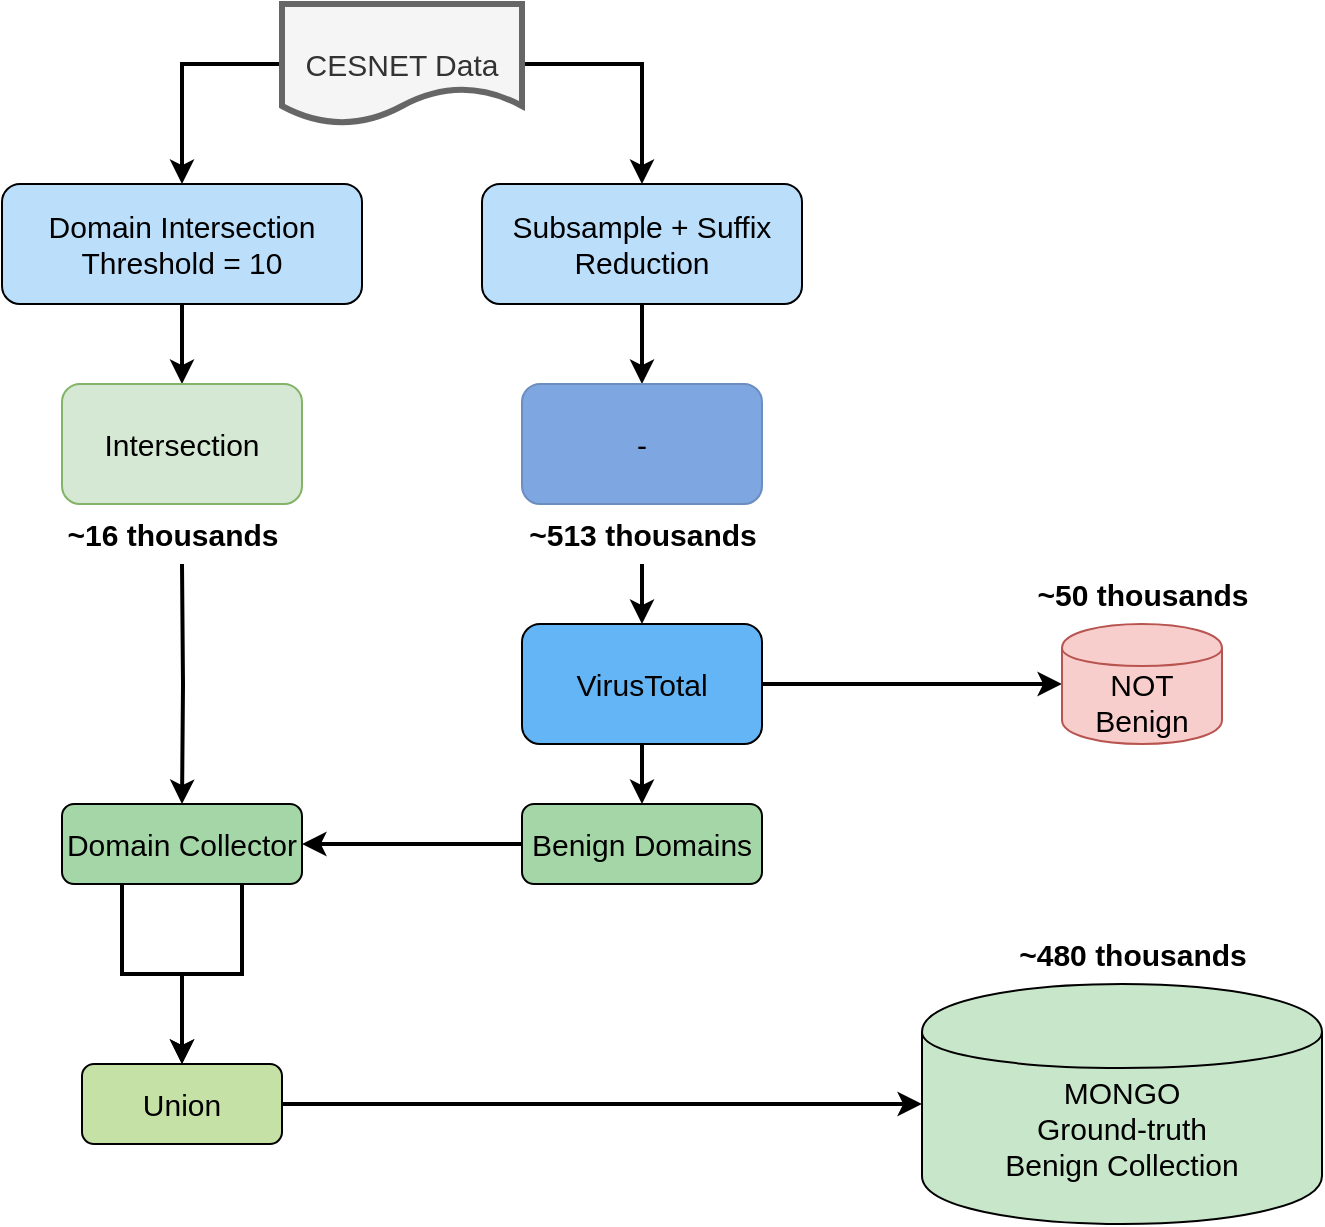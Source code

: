 <mxfile version="26.2.14">
  <diagram name="Page-1" id="seHRogNDZQaI1e7ZAWpB">
    <mxGraphModel dx="1426" dy="791" grid="1" gridSize="10" guides="1" tooltips="1" connect="1" arrows="1" fold="1" page="1" pageScale="1" pageWidth="850" pageHeight="1100" math="0" shadow="0">
      <root>
        <mxCell id="0" />
        <mxCell id="1" parent="0" />
        <mxCell id="WM52SfR1Ulj_I4Flve7S-1" style="rounded=0;orthogonalLoop=1;jettySize=auto;html=1;exitX=0;exitY=0.5;exitDx=0;exitDy=0;edgeStyle=orthogonalEdgeStyle;strokeWidth=2;" edge="1" parent="1" source="WM52SfR1Ulj_I4Flve7S-3" target="WM52SfR1Ulj_I4Flve7S-5">
          <mxGeometry relative="1" as="geometry" />
        </mxCell>
        <mxCell id="WM52SfR1Ulj_I4Flve7S-2" style="edgeStyle=orthogonalEdgeStyle;rounded=0;orthogonalLoop=1;jettySize=auto;html=1;exitX=1;exitY=0.5;exitDx=0;exitDy=0;strokeWidth=2;" edge="1" parent="1" source="WM52SfR1Ulj_I4Flve7S-3" target="WM52SfR1Ulj_I4Flve7S-7">
          <mxGeometry relative="1" as="geometry" />
        </mxCell>
        <mxCell id="WM52SfR1Ulj_I4Flve7S-3" value="&lt;font&gt;&lt;span&gt;CESNET Data&lt;/span&gt;&lt;/font&gt;" style="shape=document;whiteSpace=wrap;html=1;strokeWidth=3;fontSize=15;fontStyle=0;fillColor=#f5f5f5;fontColor=#333333;strokeColor=#666666;" vertex="1" parent="1">
          <mxGeometry x="240" y="90" width="120" height="60" as="geometry" />
        </mxCell>
        <mxCell id="WM52SfR1Ulj_I4Flve7S-4" style="edgeStyle=orthogonalEdgeStyle;rounded=0;orthogonalLoop=1;jettySize=auto;html=1;exitX=0.5;exitY=1;exitDx=0;exitDy=0;entryX=0.5;entryY=0;entryDx=0;entryDy=0;strokeWidth=2;" edge="1" parent="1" source="WM52SfR1Ulj_I4Flve7S-5">
          <mxGeometry relative="1" as="geometry">
            <mxPoint x="190" y="280" as="targetPoint" />
          </mxGeometry>
        </mxCell>
        <mxCell id="WM52SfR1Ulj_I4Flve7S-5" value="Domain Intersection&lt;div&gt;Threshold = 10&lt;/div&gt;" style="rounded=1;whiteSpace=wrap;html=1;fillColor=#bbdefb;fontSize=15;fontStyle=0" vertex="1" parent="1">
          <mxGeometry x="100" y="180" width="180" height="60" as="geometry" />
        </mxCell>
        <mxCell id="WM52SfR1Ulj_I4Flve7S-6" style="edgeStyle=orthogonalEdgeStyle;rounded=0;orthogonalLoop=1;jettySize=auto;html=1;exitX=0.5;exitY=1;exitDx=0;exitDy=0;strokeWidth=2;entryX=0.5;entryY=0;entryDx=0;entryDy=0;" edge="1" parent="1" source="WM52SfR1Ulj_I4Flve7S-7" target="WM52SfR1Ulj_I4Flve7S-26">
          <mxGeometry relative="1" as="geometry" />
        </mxCell>
        <mxCell id="WM52SfR1Ulj_I4Flve7S-7" value="Subsample + Suffix Reduction" style="rounded=1;whiteSpace=wrap;html=1;fillColor=#bbdefb;fontSize=15;fontStyle=0" vertex="1" parent="1">
          <mxGeometry x="340" y="180" width="160" height="60" as="geometry" />
        </mxCell>
        <mxCell id="WM52SfR1Ulj_I4Flve7S-8" style="edgeStyle=orthogonalEdgeStyle;rounded=0;orthogonalLoop=1;jettySize=auto;html=1;entryX=0.5;entryY=0;entryDx=0;entryDy=0;strokeWidth=2;" edge="1" parent="1" target="WM52SfR1Ulj_I4Flve7S-11">
          <mxGeometry relative="1" as="geometry">
            <mxPoint x="190" y="370" as="sourcePoint" />
          </mxGeometry>
        </mxCell>
        <mxCell id="WM52SfR1Ulj_I4Flve7S-9" style="edgeStyle=orthogonalEdgeStyle;rounded=0;orthogonalLoop=1;jettySize=auto;html=1;exitX=0.25;exitY=1;exitDx=0;exitDy=0;entryX=0.5;entryY=0;entryDx=0;entryDy=0;strokeWidth=2;" edge="1" parent="1" source="WM52SfR1Ulj_I4Flve7S-11" target="WM52SfR1Ulj_I4Flve7S-18">
          <mxGeometry relative="1" as="geometry" />
        </mxCell>
        <mxCell id="WM52SfR1Ulj_I4Flve7S-10" style="edgeStyle=orthogonalEdgeStyle;rounded=0;orthogonalLoop=1;jettySize=auto;html=1;exitX=0.75;exitY=1;exitDx=0;exitDy=0;strokeWidth=2;entryX=0.5;entryY=0;entryDx=0;entryDy=0;" edge="1" parent="1" source="WM52SfR1Ulj_I4Flve7S-11" target="WM52SfR1Ulj_I4Flve7S-18">
          <mxGeometry relative="1" as="geometry">
            <mxPoint x="190" y="660" as="targetPoint" />
          </mxGeometry>
        </mxCell>
        <mxCell id="WM52SfR1Ulj_I4Flve7S-11" value="Domain Collector" style="rounded=1;whiteSpace=wrap;html=1;fillColor=#a5d6a7;fontSize=15;fontStyle=0" vertex="1" parent="1">
          <mxGeometry x="130" y="490" width="120" height="40" as="geometry" />
        </mxCell>
        <mxCell id="WM52SfR1Ulj_I4Flve7S-12" style="edgeStyle=orthogonalEdgeStyle;rounded=0;orthogonalLoop=1;jettySize=auto;html=1;exitX=0.5;exitY=1;exitDx=0;exitDy=0;strokeWidth=2;" edge="1" parent="1" source="WM52SfR1Ulj_I4Flve7S-14" target="WM52SfR1Ulj_I4Flve7S-16">
          <mxGeometry relative="1" as="geometry" />
        </mxCell>
        <mxCell id="WM52SfR1Ulj_I4Flve7S-13" style="edgeStyle=orthogonalEdgeStyle;rounded=0;orthogonalLoop=1;jettySize=auto;html=1;exitX=1;exitY=0.5;exitDx=0;exitDy=0;strokeWidth=2;" edge="1" parent="1" source="WM52SfR1Ulj_I4Flve7S-14" target="WM52SfR1Ulj_I4Flve7S-24">
          <mxGeometry relative="1" as="geometry" />
        </mxCell>
        <mxCell id="WM52SfR1Ulj_I4Flve7S-14" value="VirusTotal" style="rounded=1;whiteSpace=wrap;html=1;fillColor=#64b5f6;fontSize=15;fontStyle=0" vertex="1" parent="1">
          <mxGeometry x="360" y="400" width="120" height="60" as="geometry" />
        </mxCell>
        <mxCell id="WM52SfR1Ulj_I4Flve7S-15" style="edgeStyle=orthogonalEdgeStyle;rounded=0;orthogonalLoop=1;jettySize=auto;html=1;exitX=0;exitY=0.5;exitDx=0;exitDy=0;entryX=1;entryY=0.5;entryDx=0;entryDy=0;strokeWidth=2;" edge="1" parent="1" source="WM52SfR1Ulj_I4Flve7S-16" target="WM52SfR1Ulj_I4Flve7S-11">
          <mxGeometry relative="1" as="geometry" />
        </mxCell>
        <mxCell id="WM52SfR1Ulj_I4Flve7S-16" value="Benign Domains" style="rounded=1;whiteSpace=wrap;html=1;fillColor=#a5d6a7;fontSize=15;fontStyle=0" vertex="1" parent="1">
          <mxGeometry x="360" y="490" width="120" height="40" as="geometry" />
        </mxCell>
        <mxCell id="WM52SfR1Ulj_I4Flve7S-17" style="edgeStyle=orthogonalEdgeStyle;rounded=0;orthogonalLoop=1;jettySize=auto;html=1;strokeWidth=2;" edge="1" parent="1" source="WM52SfR1Ulj_I4Flve7S-18" target="WM52SfR1Ulj_I4Flve7S-19">
          <mxGeometry relative="1" as="geometry" />
        </mxCell>
        <mxCell id="WM52SfR1Ulj_I4Flve7S-18" value="Union" style="rounded=1;whiteSpace=wrap;html=1;fillColor=#c5e1a5;fontSize=15;fontStyle=0;strokeWidth=1;" vertex="1" parent="1">
          <mxGeometry x="140" y="620" width="100" height="40" as="geometry" />
        </mxCell>
        <mxCell id="WM52SfR1Ulj_I4Flve7S-19" value="MONGO&lt;div&gt;Ground-truth&lt;/div&gt;&lt;div&gt;Benign Collection&lt;br&gt;&lt;br&gt;&lt;/div&gt;" style="shape=cylinder;whiteSpace=wrap;html=1;fillColor=#c8e6c9;fontSize=15;fontStyle=0;verticalAlign=bottom;" vertex="1" parent="1">
          <mxGeometry x="560" y="580" width="200" height="120" as="geometry" />
        </mxCell>
        <mxCell id="WM52SfR1Ulj_I4Flve7S-20" value="&lt;font style=&quot;font-size: 15px;&quot;&gt;&lt;b&gt;~&lt;/b&gt;&lt;b&gt;16 thousands&lt;/b&gt;&lt;/font&gt;" style="text;html=1;align=center;verticalAlign=middle;resizable=0;points=[];autosize=1;strokeColor=none;fillColor=none;" vertex="1" parent="1">
          <mxGeometry x="120" y="340" width="130" height="30" as="geometry" />
        </mxCell>
        <mxCell id="WM52SfR1Ulj_I4Flve7S-21" style="edgeStyle=orthogonalEdgeStyle;rounded=0;orthogonalLoop=1;jettySize=auto;html=1;strokeWidth=2;" edge="1" parent="1" source="WM52SfR1Ulj_I4Flve7S-22" target="WM52SfR1Ulj_I4Flve7S-14">
          <mxGeometry relative="1" as="geometry" />
        </mxCell>
        <mxCell id="WM52SfR1Ulj_I4Flve7S-22" value="&lt;font style=&quot;font-size: 15px;&quot;&gt;&lt;b&gt;~&lt;/b&gt;&lt;b&gt;513 thousands&lt;/b&gt;&lt;/font&gt;" style="text;html=1;align=center;verticalAlign=middle;resizable=0;points=[];autosize=1;strokeColor=none;fillColor=none;" vertex="1" parent="1">
          <mxGeometry x="350" y="340" width="140" height="30" as="geometry" />
        </mxCell>
        <mxCell id="WM52SfR1Ulj_I4Flve7S-23" value="&lt;font style=&quot;font-size: 15px;&quot;&gt;&lt;b&gt;~480 thousands&lt;/b&gt;&lt;/font&gt;" style="text;html=1;align=center;verticalAlign=middle;resizable=0;points=[];autosize=1;strokeColor=none;fillColor=none;" vertex="1" parent="1">
          <mxGeometry x="595" y="550" width="140" height="30" as="geometry" />
        </mxCell>
        <mxCell id="WM52SfR1Ulj_I4Flve7S-24" value="&lt;div&gt;NOT&lt;br&gt;Benign&lt;br&gt;&lt;/div&gt;" style="shape=cylinder;whiteSpace=wrap;html=1;fillColor=#f8cecc;fontSize=15;fontStyle=0;verticalAlign=bottom;strokeColor=#b85450;" vertex="1" parent="1">
          <mxGeometry x="630" y="400" width="80" height="60" as="geometry" />
        </mxCell>
        <mxCell id="WM52SfR1Ulj_I4Flve7S-25" value="&lt;font style=&quot;font-size: 15px;&quot;&gt;&lt;b&gt;~&lt;/b&gt;&lt;b&gt;50 thousands&lt;/b&gt;&lt;/font&gt;" style="text;html=1;align=center;verticalAlign=middle;resizable=0;points=[];autosize=1;strokeColor=none;fillColor=none;" vertex="1" parent="1">
          <mxGeometry x="605" y="370" width="130" height="30" as="geometry" />
        </mxCell>
        <mxCell id="WM52SfR1Ulj_I4Flve7S-26" value="&lt;span style=&quot;font-size: 15px;&quot;&gt;-&lt;/span&gt;" style="rounded=1;whiteSpace=wrap;html=1;fillColor=#7EA6E0;strokeColor=#6c8ebf;" vertex="1" parent="1">
          <mxGeometry x="360" y="280" width="120" height="60" as="geometry" />
        </mxCell>
        <mxCell id="WM52SfR1Ulj_I4Flve7S-27" value="&lt;span style=&quot;font-size: 15px;&quot;&gt;Intersection&lt;/span&gt;" style="rounded=1;whiteSpace=wrap;html=1;fillColor=#d5e8d4;strokeColor=#82b366;" vertex="1" parent="1">
          <mxGeometry x="130" y="280" width="120" height="60" as="geometry" />
        </mxCell>
      </root>
    </mxGraphModel>
  </diagram>
</mxfile>
